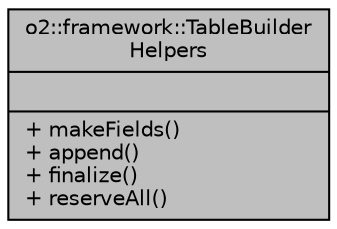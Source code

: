 digraph "o2::framework::TableBuilderHelpers"
{
 // INTERACTIVE_SVG=YES
  bgcolor="transparent";
  edge [fontname="Helvetica",fontsize="10",labelfontname="Helvetica",labelfontsize="10"];
  node [fontname="Helvetica",fontsize="10",shape=record];
  Node1 [label="{o2::framework::TableBuilder\lHelpers\n||+ makeFields()\l+ append()\l+ finalize()\l+ reserveAll()\l}",height=0.2,width=0.4,color="black", fillcolor="grey75", style="filled" fontcolor="black"];
}

